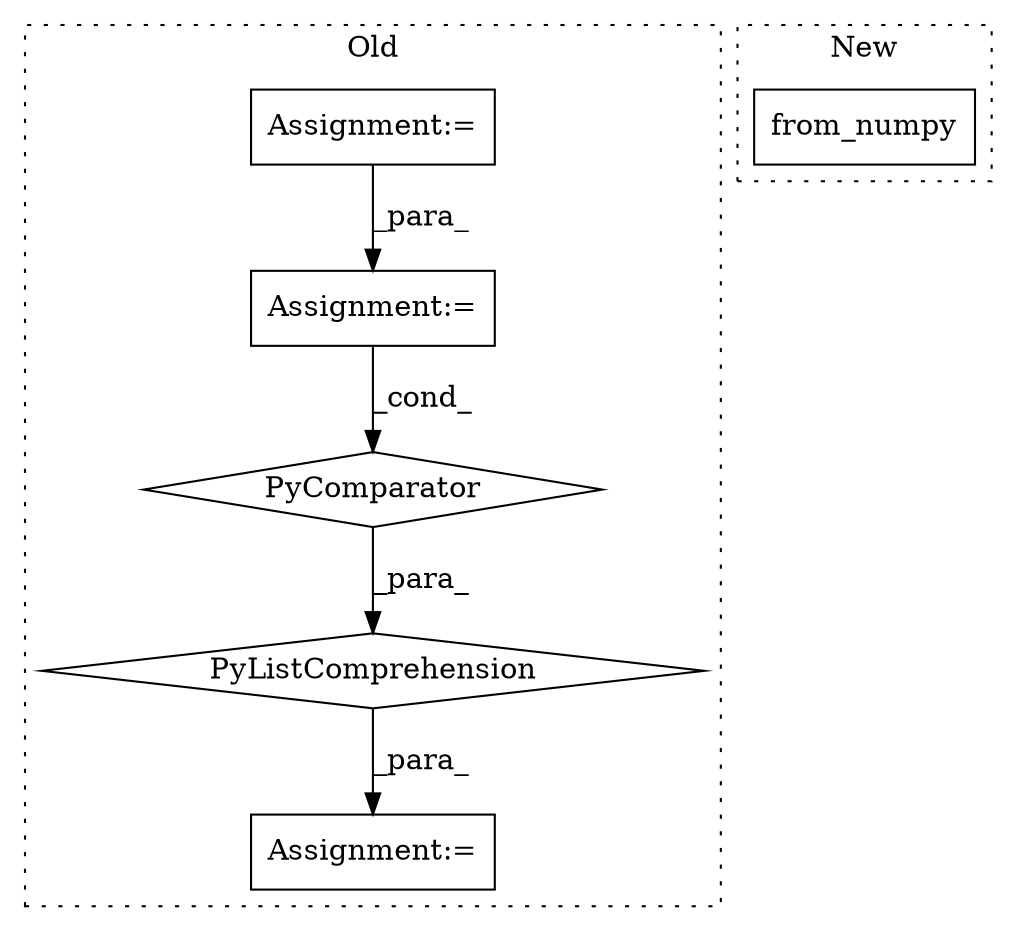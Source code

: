 digraph G {
subgraph cluster0 {
1 [label="PyListComprehension" a="109" s="353" l="147" shape="diamond"];
3 [label="PyComparator" a="113" s="448" l="44" shape="diamond"];
4 [label="Assignment:=" a="7" s="341" l="12" shape="box"];
5 [label="Assignment:=" a="7" s="310" l="1" shape="box"];
6 [label="Assignment:=" a="7" s="297" l="1" shape="box"];
label = "Old";
style="dotted";
}
subgraph cluster1 {
2 [label="from_numpy" a="32" s="290,314" l="11,1" shape="box"];
label = "New";
style="dotted";
}
1 -> 4 [label="_para_"];
3 -> 1 [label="_para_"];
5 -> 3 [label="_cond_"];
6 -> 5 [label="_para_"];
}